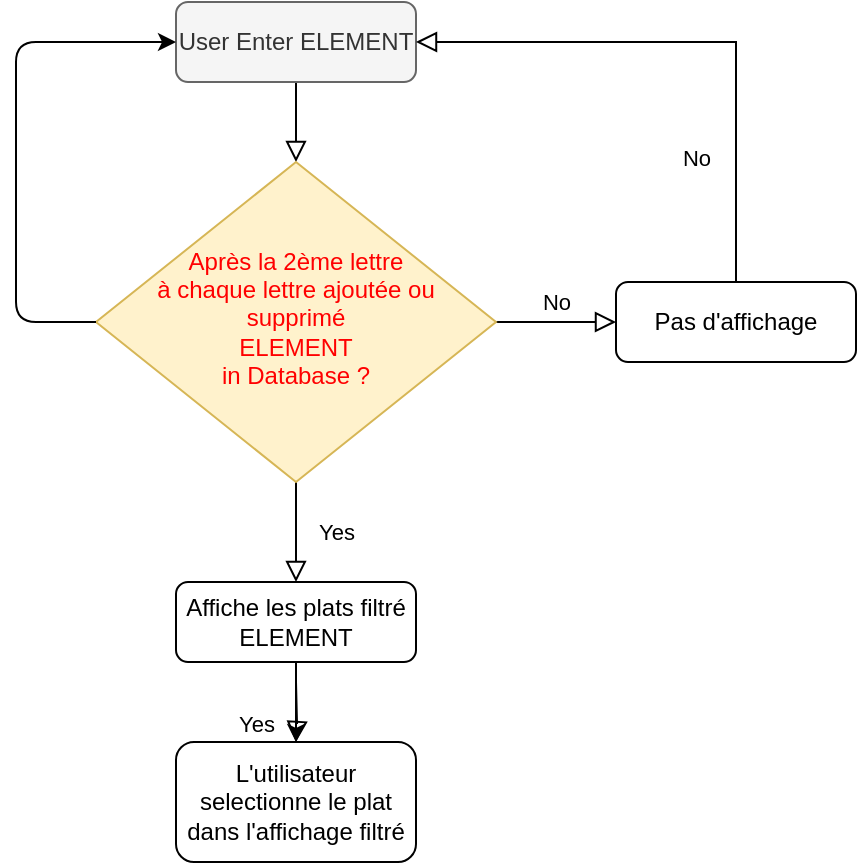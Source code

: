 <mxfile>
    <diagram id="C5RBs43oDa-KdzZeNtuy" name="Page-1">
        <mxGraphModel dx="1350" dy="790" grid="1" gridSize="10" guides="1" tooltips="1" connect="1" arrows="1" fold="1" page="1" pageScale="1" pageWidth="827" pageHeight="1169" math="0" shadow="0">
            <root>
                <mxCell id="WIyWlLk6GJQsqaUBKTNV-0"/>
                <mxCell id="WIyWlLk6GJQsqaUBKTNV-1" parent="WIyWlLk6GJQsqaUBKTNV-0"/>
                <mxCell id="WIyWlLk6GJQsqaUBKTNV-2" value="" style="rounded=0;html=1;jettySize=auto;orthogonalLoop=1;fontSize=11;endArrow=block;endFill=0;endSize=8;strokeWidth=1;shadow=0;labelBackgroundColor=none;edgeStyle=orthogonalEdgeStyle;" parent="WIyWlLk6GJQsqaUBKTNV-1" source="WIyWlLk6GJQsqaUBKTNV-3" edge="1">
                    <mxGeometry relative="1" as="geometry">
                        <mxPoint x="220" y="160" as="targetPoint"/>
                    </mxGeometry>
                </mxCell>
                <mxCell id="WIyWlLk6GJQsqaUBKTNV-3" value="User Enter ELEMENT" style="rounded=1;whiteSpace=wrap;html=1;fontSize=12;glass=0;strokeWidth=1;shadow=0;fillColor=#f5f5f5;strokeColor=#666666;fontColor=#333333;" parent="WIyWlLk6GJQsqaUBKTNV-1" vertex="1">
                    <mxGeometry x="160" y="80" width="120" height="40" as="geometry"/>
                </mxCell>
                <mxCell id="WIyWlLk6GJQsqaUBKTNV-4" value="Yes" style="rounded=0;html=1;jettySize=auto;orthogonalLoop=1;fontSize=11;endArrow=block;endFill=0;endSize=8;strokeWidth=1;shadow=0;labelBackgroundColor=none;edgeStyle=orthogonalEdgeStyle;entryX=0.5;entryY=0;entryDx=0;entryDy=0;exitX=0.5;exitY=1;exitDx=0;exitDy=0;" parent="WIyWlLk6GJQsqaUBKTNV-1" source="WIyWlLk6GJQsqaUBKTNV-6" target="WIyWlLk6GJQsqaUBKTNV-12" edge="1">
                    <mxGeometry y="20" relative="1" as="geometry">
                        <mxPoint as="offset"/>
                        <mxPoint x="220" y="330" as="targetPoint"/>
                        <mxPoint x="220" y="330" as="sourcePoint"/>
                    </mxGeometry>
                </mxCell>
                <mxCell id="WIyWlLk6GJQsqaUBKTNV-5" value="No" style="edgeStyle=orthogonalEdgeStyle;rounded=0;html=1;jettySize=auto;orthogonalLoop=1;fontSize=11;endArrow=block;endFill=0;endSize=8;strokeWidth=1;shadow=0;labelBackgroundColor=none;" parent="WIyWlLk6GJQsqaUBKTNV-1" source="WIyWlLk6GJQsqaUBKTNV-6" target="WIyWlLk6GJQsqaUBKTNV-7" edge="1">
                    <mxGeometry y="10" relative="1" as="geometry">
                        <mxPoint as="offset"/>
                    </mxGeometry>
                </mxCell>
                <mxCell id="WIyWlLk6GJQsqaUBKTNV-6" value="&lt;font color=&quot;#ff0000&quot;&gt;Après la 2ème lettre&lt;br&gt;à chaque lettre ajoutée ou supprimé&lt;br&gt;ELEMENT&lt;br&gt;in Database ?&lt;/font&gt;" style="rhombus;whiteSpace=wrap;html=1;shadow=0;fontFamily=Helvetica;fontSize=12;align=center;strokeWidth=1;spacing=6;spacingTop=-4;fillColor=#fff2cc;strokeColor=#d6b656;" parent="WIyWlLk6GJQsqaUBKTNV-1" vertex="1">
                    <mxGeometry x="120" y="160" width="200" height="160" as="geometry"/>
                </mxCell>
                <mxCell id="WIyWlLk6GJQsqaUBKTNV-7" value="Pas d'affichage" style="rounded=1;whiteSpace=wrap;html=1;fontSize=12;glass=0;strokeWidth=1;shadow=0;" parent="WIyWlLk6GJQsqaUBKTNV-1" vertex="1">
                    <mxGeometry x="380" y="220" width="120" height="40" as="geometry"/>
                </mxCell>
                <mxCell id="WIyWlLk6GJQsqaUBKTNV-8" value="Yes" style="rounded=0;html=1;jettySize=auto;orthogonalLoop=1;fontSize=11;endArrow=block;endFill=0;endSize=8;strokeWidth=1;shadow=0;labelBackgroundColor=none;edgeStyle=orthogonalEdgeStyle;" parent="WIyWlLk6GJQsqaUBKTNV-1" target="WIyWlLk6GJQsqaUBKTNV-11" edge="1">
                    <mxGeometry x="0.429" y="-20" relative="1" as="geometry">
                        <mxPoint as="offset"/>
                        <mxPoint x="220" y="420" as="sourcePoint"/>
                    </mxGeometry>
                </mxCell>
                <mxCell id="WIyWlLk6GJQsqaUBKTNV-11" value="L'utilisateur selectionne le plat dans l'affichage filtré" style="rounded=1;whiteSpace=wrap;html=1;fontSize=12;glass=0;strokeWidth=1;shadow=0;" parent="WIyWlLk6GJQsqaUBKTNV-1" vertex="1">
                    <mxGeometry x="160" y="450" width="120" height="60" as="geometry"/>
                </mxCell>
                <mxCell id="H6CgXIFpcNtFsIypO7Kw-4" value="" style="edgeStyle=orthogonalEdgeStyle;rounded=0;orthogonalLoop=1;jettySize=auto;html=1;" parent="WIyWlLk6GJQsqaUBKTNV-1" source="WIyWlLk6GJQsqaUBKTNV-12" target="WIyWlLk6GJQsqaUBKTNV-11" edge="1">
                    <mxGeometry relative="1" as="geometry"/>
                </mxCell>
                <mxCell id="1" value="" style="edgeStyle=none;html=1;exitX=0;exitY=0.5;exitDx=0;exitDy=0;entryX=0;entryY=0.5;entryDx=0;entryDy=0;" edge="1" parent="WIyWlLk6GJQsqaUBKTNV-1" source="WIyWlLk6GJQsqaUBKTNV-6" target="WIyWlLk6GJQsqaUBKTNV-3">
                    <mxGeometry relative="1" as="geometry">
                        <mxPoint x="110" y="120" as="targetPoint"/>
                        <Array as="points">
                            <mxPoint x="80" y="240"/>
                            <mxPoint x="80" y="100"/>
                        </Array>
                    </mxGeometry>
                </mxCell>
                <mxCell id="WIyWlLk6GJQsqaUBKTNV-12" value="Affiche les plats filtré ELEMENT" style="rounded=1;whiteSpace=wrap;html=1;fontSize=12;glass=0;strokeWidth=1;shadow=0;" parent="WIyWlLk6GJQsqaUBKTNV-1" vertex="1">
                    <mxGeometry x="160" y="370" width="120" height="40" as="geometry"/>
                </mxCell>
                <mxCell id="H6CgXIFpcNtFsIypO7Kw-2" value="No" style="rounded=0;html=1;jettySize=auto;orthogonalLoop=1;fontSize=11;endArrow=block;endFill=0;endSize=8;strokeWidth=1;shadow=0;labelBackgroundColor=none;edgeStyle=orthogonalEdgeStyle;entryX=1;entryY=0.5;entryDx=0;entryDy=0;exitX=0.5;exitY=0;exitDx=0;exitDy=0;" parent="WIyWlLk6GJQsqaUBKTNV-1" source="WIyWlLk6GJQsqaUBKTNV-7" target="WIyWlLk6GJQsqaUBKTNV-3" edge="1">
                    <mxGeometry x="-0.556" y="20" relative="1" as="geometry">
                        <mxPoint as="offset"/>
                        <mxPoint x="390" y="110" as="sourcePoint"/>
                        <mxPoint x="230" y="440" as="targetPoint"/>
                        <Array as="points">
                            <mxPoint x="440" y="100"/>
                        </Array>
                    </mxGeometry>
                </mxCell>
            </root>
        </mxGraphModel>
    </diagram>
</mxfile>